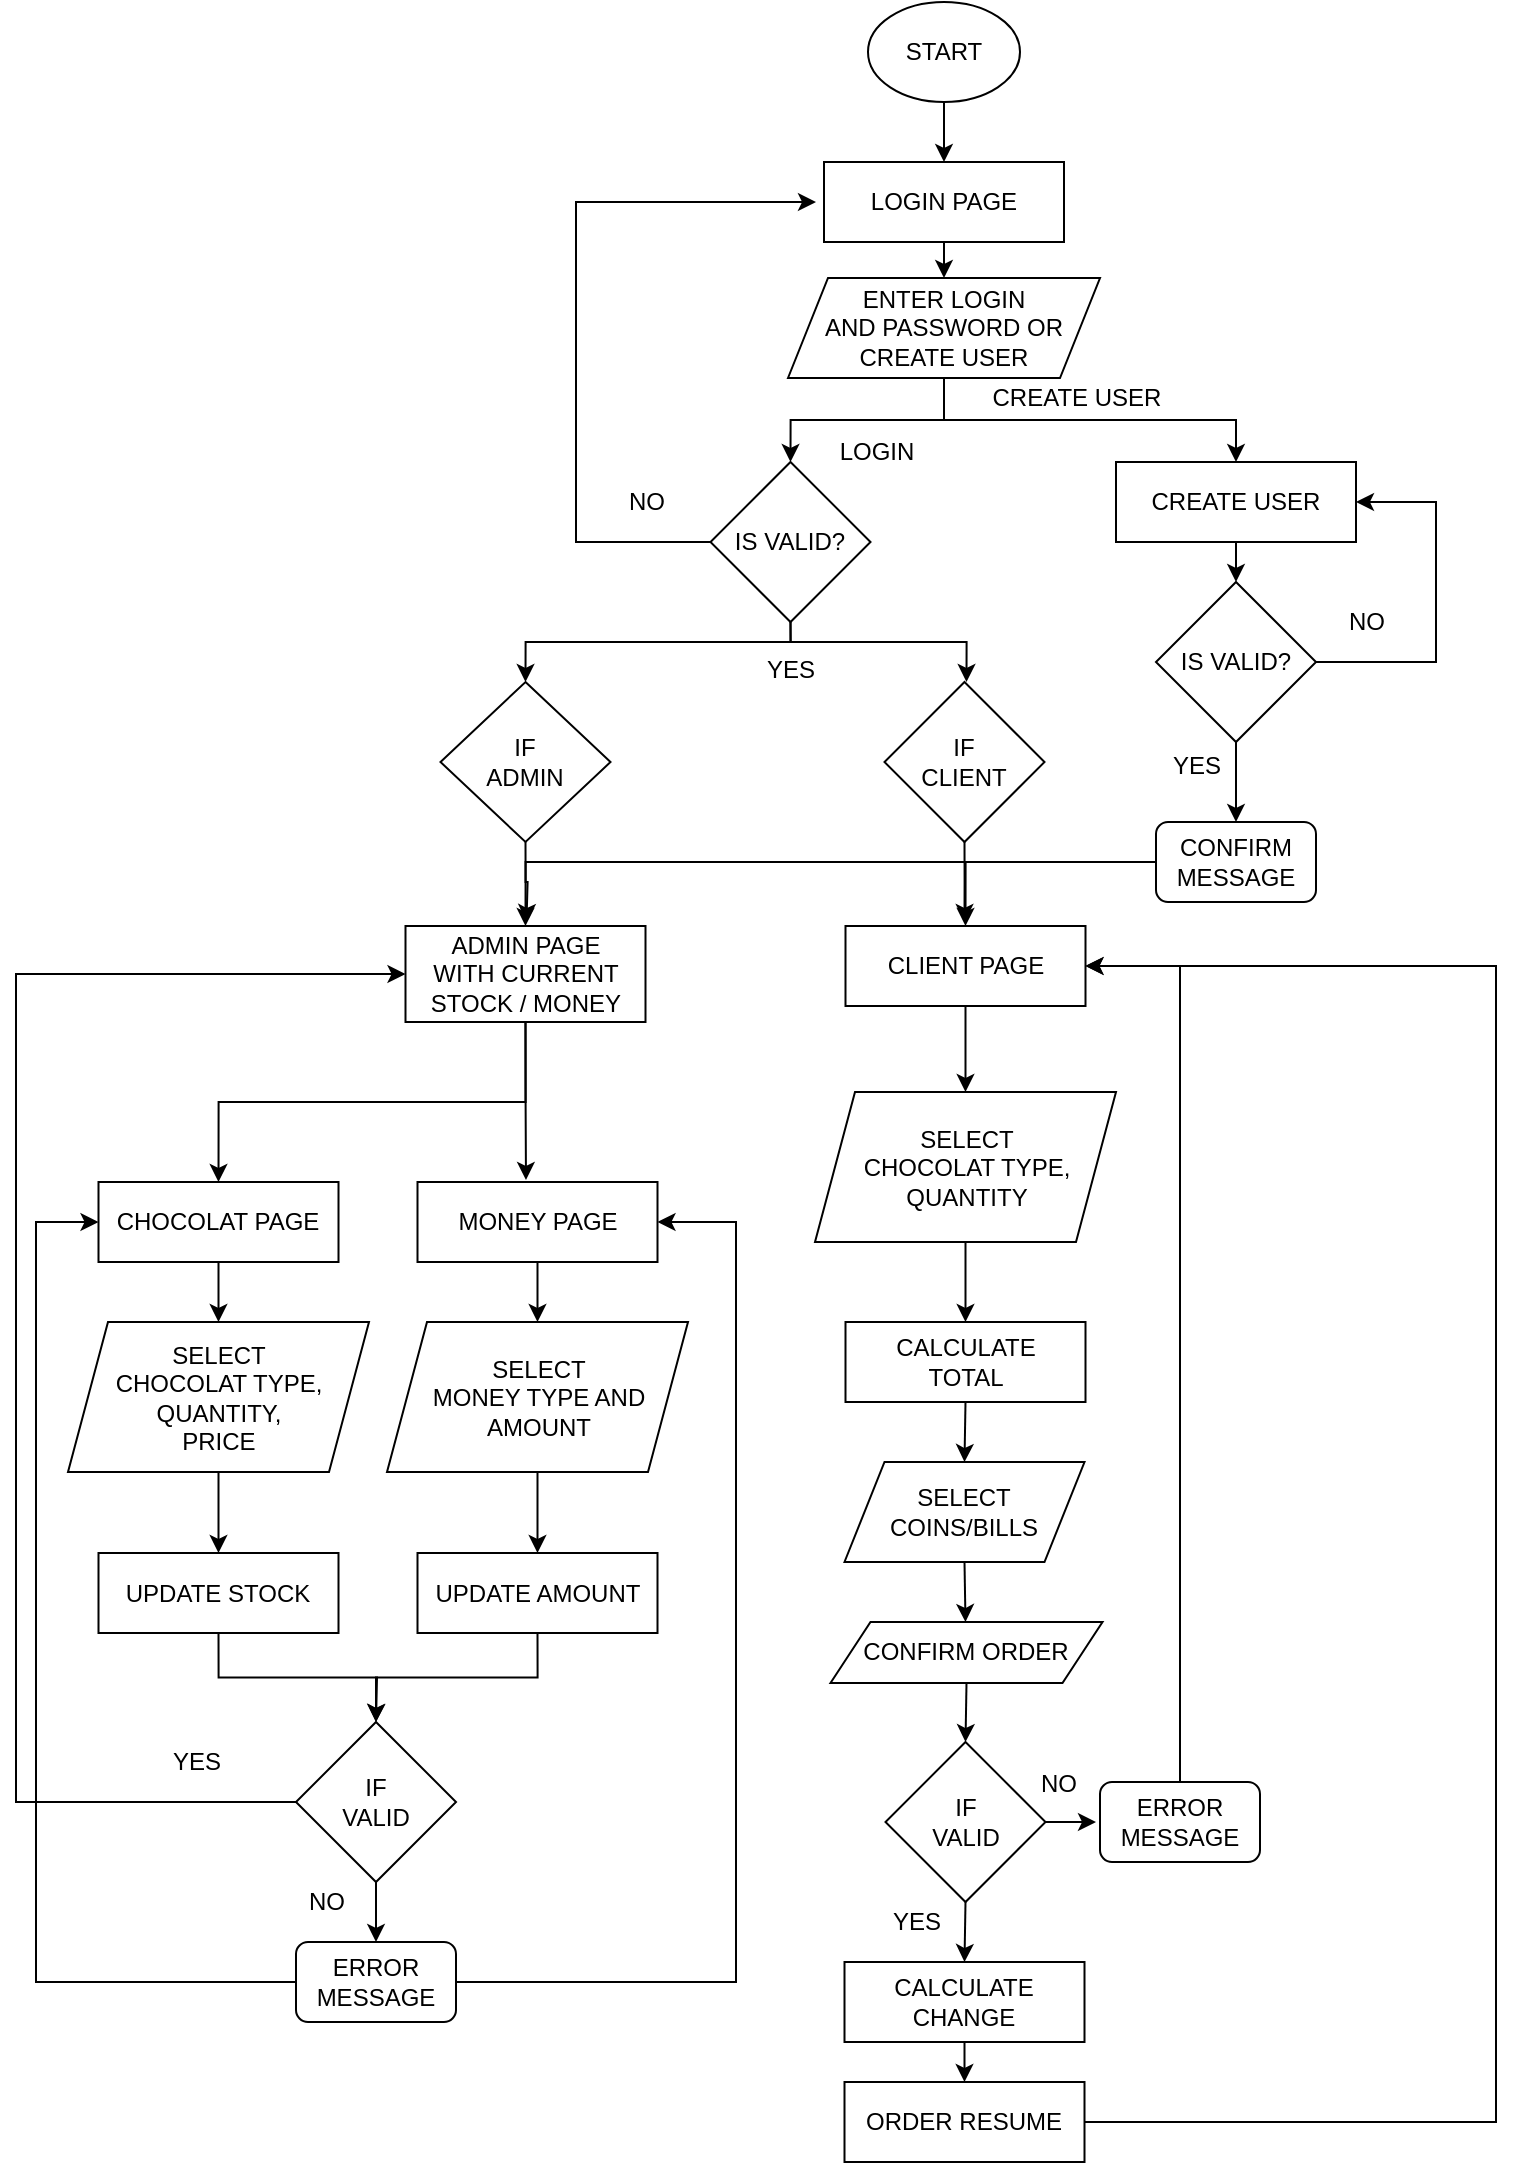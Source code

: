 <mxfile version="14.2.9" type="google"><diagram id="C5RBs43oDa-KdzZeNtuy" name="Page-1"><mxGraphModel dx="1422" dy="762" grid="1" gridSize="10" guides="1" tooltips="1" connect="1" arrows="1" fold="1" page="1" pageScale="1" pageWidth="827" pageHeight="1169" math="0" shadow="0"><root><mxCell id="WIyWlLk6GJQsqaUBKTNV-0"/><mxCell id="WIyWlLk6GJQsqaUBKTNV-1" parent="WIyWlLk6GJQsqaUBKTNV-0"/><mxCell id="yinE8b05jBKhpPG5c6Xp-26" style="edgeStyle=orthogonalEdgeStyle;rounded=0;orthogonalLoop=1;jettySize=auto;html=1;exitX=0.5;exitY=1;exitDx=0;exitDy=0;entryX=0.5;entryY=0;entryDx=0;entryDy=0;" parent="WIyWlLk6GJQsqaUBKTNV-1" source="yinE8b05jBKhpPG5c6Xp-0" target="yinE8b05jBKhpPG5c6Xp-1" edge="1"><mxGeometry relative="1" as="geometry"/></mxCell><mxCell id="yinE8b05jBKhpPG5c6Xp-0" value="START" style="ellipse;whiteSpace=wrap;html=1;" parent="WIyWlLk6GJQsqaUBKTNV-1" vertex="1"><mxGeometry x="446" y="40" width="76" height="50" as="geometry"/></mxCell><mxCell id="yinE8b05jBKhpPG5c6Xp-22" style="edgeStyle=orthogonalEdgeStyle;rounded=0;orthogonalLoop=1;jettySize=auto;html=1;exitX=0.5;exitY=1;exitDx=0;exitDy=0;entryX=0.5;entryY=0;entryDx=0;entryDy=0;" parent="WIyWlLk6GJQsqaUBKTNV-1" source="yinE8b05jBKhpPG5c6Xp-1" target="yinE8b05jBKhpPG5c6Xp-4" edge="1"><mxGeometry relative="1" as="geometry"/></mxCell><mxCell id="yinE8b05jBKhpPG5c6Xp-1" value="LOGIN PAGE" style="rounded=0;whiteSpace=wrap;html=1;" parent="WIyWlLk6GJQsqaUBKTNV-1" vertex="1"><mxGeometry x="424" y="120" width="120" height="40" as="geometry"/></mxCell><mxCell id="v8Qe9XAj3W7mVgaVhQCS-15" style="edgeStyle=orthogonalEdgeStyle;rounded=0;orthogonalLoop=1;jettySize=auto;html=1;exitX=0.5;exitY=1;exitDx=0;exitDy=0;entryX=0.5;entryY=0;entryDx=0;entryDy=0;" parent="WIyWlLk6GJQsqaUBKTNV-1" source="yinE8b05jBKhpPG5c6Xp-4" target="yinE8b05jBKhpPG5c6Xp-5" edge="1"><mxGeometry relative="1" as="geometry"><mxPoint x="484" y="260" as="targetPoint"/></mxGeometry></mxCell><mxCell id="v8Qe9XAj3W7mVgaVhQCS-18" style="edgeStyle=orthogonalEdgeStyle;rounded=0;orthogonalLoop=1;jettySize=auto;html=1;exitX=0.5;exitY=1;exitDx=0;exitDy=0;entryX=0.5;entryY=0;entryDx=0;entryDy=0;" parent="WIyWlLk6GJQsqaUBKTNV-1" source="yinE8b05jBKhpPG5c6Xp-4" target="v8Qe9XAj3W7mVgaVhQCS-17" edge="1"><mxGeometry relative="1" as="geometry"/></mxCell><mxCell id="yinE8b05jBKhpPG5c6Xp-4" value="ENTER LOGIN&lt;br&gt;AND PASSWORD OR&lt;br&gt;CREATE USER" style="shape=parallelogram;perimeter=parallelogramPerimeter;whiteSpace=wrap;html=1;fixedSize=1;" parent="WIyWlLk6GJQsqaUBKTNV-1" vertex="1"><mxGeometry x="406" y="178" width="156" height="50" as="geometry"/></mxCell><mxCell id="yinE8b05jBKhpPG5c6Xp-6" style="edgeStyle=orthogonalEdgeStyle;rounded=0;orthogonalLoop=1;jettySize=auto;html=1;exitX=0;exitY=0.5;exitDx=0;exitDy=0;" parent="WIyWlLk6GJQsqaUBKTNV-1" source="yinE8b05jBKhpPG5c6Xp-5" edge="1"><mxGeometry relative="1" as="geometry"><mxPoint x="420" y="140" as="targetPoint"/><Array as="points"><mxPoint x="300" y="310"/><mxPoint x="300" y="140"/></Array></mxGeometry></mxCell><mxCell id="yinE8b05jBKhpPG5c6Xp-10" style="edgeStyle=orthogonalEdgeStyle;rounded=0;orthogonalLoop=1;jettySize=auto;html=1;exitX=0.5;exitY=1;exitDx=0;exitDy=0;" parent="WIyWlLk6GJQsqaUBKTNV-1" source="yinE8b05jBKhpPG5c6Xp-5" edge="1"><mxGeometry relative="1" as="geometry"><mxPoint x="495.25" y="380" as="targetPoint"/><Array as="points"><mxPoint x="407" y="360"/><mxPoint x="495" y="360"/></Array></mxGeometry></mxCell><mxCell id="v8Qe9XAj3W7mVgaVhQCS-47" style="edgeStyle=orthogonalEdgeStyle;rounded=0;orthogonalLoop=1;jettySize=auto;html=1;exitX=0.5;exitY=1;exitDx=0;exitDy=0;entryX=0.5;entryY=0;entryDx=0;entryDy=0;" parent="WIyWlLk6GJQsqaUBKTNV-1" source="yinE8b05jBKhpPG5c6Xp-5" target="yinE8b05jBKhpPG5c6Xp-15" edge="1"><mxGeometry relative="1" as="geometry"><Array as="points"><mxPoint x="407" y="360"/><mxPoint x="275" y="360"/></Array></mxGeometry></mxCell><mxCell id="yinE8b05jBKhpPG5c6Xp-5" value="IS VALID?" style="rhombus;whiteSpace=wrap;html=1;" parent="WIyWlLk6GJQsqaUBKTNV-1" vertex="1"><mxGeometry x="367.25" y="270" width="80" height="80" as="geometry"/></mxCell><mxCell id="yinE8b05jBKhpPG5c6Xp-7" value="NO" style="text;html=1;align=center;verticalAlign=middle;resizable=0;points=[];autosize=1;" parent="WIyWlLk6GJQsqaUBKTNV-1" vertex="1"><mxGeometry x="320" y="280" width="30" height="20" as="geometry"/></mxCell><mxCell id="v8Qe9XAj3W7mVgaVhQCS-26" style="edgeStyle=orthogonalEdgeStyle;rounded=0;orthogonalLoop=1;jettySize=auto;html=1;exitX=0.5;exitY=1;exitDx=0;exitDy=0;entryX=0.5;entryY=0;entryDx=0;entryDy=0;" parent="WIyWlLk6GJQsqaUBKTNV-1" source="yinE8b05jBKhpPG5c6Xp-8" target="v8Qe9XAj3W7mVgaVhQCS-3" edge="1"><mxGeometry relative="1" as="geometry"><mxPoint x="200" y="590" as="targetPoint"/></mxGeometry></mxCell><mxCell id="v8Qe9XAj3W7mVgaVhQCS-27" style="edgeStyle=orthogonalEdgeStyle;rounded=0;orthogonalLoop=1;jettySize=auto;html=1;exitX=0.5;exitY=1;exitDx=0;exitDy=0;entryX=0.452;entryY=-0.025;entryDx=0;entryDy=0;entryPerimeter=0;" parent="WIyWlLk6GJQsqaUBKTNV-1" source="yinE8b05jBKhpPG5c6Xp-8" target="v8Qe9XAj3W7mVgaVhQCS-13" edge="1"><mxGeometry relative="1" as="geometry"/></mxCell><mxCell id="yinE8b05jBKhpPG5c6Xp-8" value="ADMIN PAGE&lt;br&gt;WITH CURRENT STOCK / MONEY" style="rounded=0;whiteSpace=wrap;html=1;" parent="WIyWlLk6GJQsqaUBKTNV-1" vertex="1"><mxGeometry x="214.75" y="502" width="120" height="48" as="geometry"/></mxCell><mxCell id="yinE8b05jBKhpPG5c6Xp-51" style="edgeStyle=orthogonalEdgeStyle;rounded=0;orthogonalLoop=1;jettySize=auto;html=1;exitX=0.5;exitY=1;exitDx=0;exitDy=0;entryX=0.5;entryY=0;entryDx=0;entryDy=0;" parent="WIyWlLk6GJQsqaUBKTNV-1" source="yinE8b05jBKhpPG5c6Xp-9" target="yinE8b05jBKhpPG5c6Xp-33" edge="1"><mxGeometry relative="1" as="geometry"/></mxCell><mxCell id="yinE8b05jBKhpPG5c6Xp-9" value="CLIENT PAGE" style="rounded=0;whiteSpace=wrap;html=1;" parent="WIyWlLk6GJQsqaUBKTNV-1" vertex="1"><mxGeometry x="434.75" y="502" width="120" height="40" as="geometry"/></mxCell><mxCell id="yinE8b05jBKhpPG5c6Xp-18" style="edgeStyle=orthogonalEdgeStyle;rounded=0;orthogonalLoop=1;jettySize=auto;html=1;exitX=0.5;exitY=1;exitDx=0;exitDy=0;" parent="WIyWlLk6GJQsqaUBKTNV-1" source="yinE8b05jBKhpPG5c6Xp-15" edge="1"><mxGeometry relative="1" as="geometry"><mxPoint x="275.25" y="500" as="targetPoint"/></mxGeometry></mxCell><mxCell id="yinE8b05jBKhpPG5c6Xp-15" value="IF&lt;br&gt;ADMIN" style="rhombus;whiteSpace=wrap;html=1;" parent="WIyWlLk6GJQsqaUBKTNV-1" vertex="1"><mxGeometry x="232.25" y="380" width="85" height="80" as="geometry"/></mxCell><mxCell id="yinE8b05jBKhpPG5c6Xp-20" style="edgeStyle=orthogonalEdgeStyle;rounded=0;orthogonalLoop=1;jettySize=auto;html=1;exitX=0.5;exitY=1;exitDx=0;exitDy=0;" parent="WIyWlLk6GJQsqaUBKTNV-1" source="yinE8b05jBKhpPG5c6Xp-16" edge="1"><mxGeometry relative="1" as="geometry"><mxPoint x="494.25" y="500" as="targetPoint"/></mxGeometry></mxCell><mxCell id="yinE8b05jBKhpPG5c6Xp-16" value="IF&lt;br&gt;CLIENT" style="rhombus;whiteSpace=wrap;html=1;" parent="WIyWlLk6GJQsqaUBKTNV-1" vertex="1"><mxGeometry x="454.25" y="380" width="80" height="80" as="geometry"/></mxCell><mxCell id="yinE8b05jBKhpPG5c6Xp-30" style="edgeStyle=orthogonalEdgeStyle;rounded=0;orthogonalLoop=1;jettySize=auto;html=1;exitX=0.5;exitY=1;exitDx=0;exitDy=0;entryX=0.5;entryY=0;entryDx=0;entryDy=0;" parent="WIyWlLk6GJQsqaUBKTNV-1" source="yinE8b05jBKhpPG5c6Xp-24" target="yinE8b05jBKhpPG5c6Xp-25" edge="1"><mxGeometry relative="1" as="geometry"/></mxCell><mxCell id="yinE8b05jBKhpPG5c6Xp-24" value="SELECT&lt;br&gt;CHOCOLAT TYPE,&lt;br&gt;QUANTITY,&lt;br&gt;PRICE" style="shape=parallelogram;perimeter=parallelogramPerimeter;whiteSpace=wrap;html=1;fixedSize=1;" parent="WIyWlLk6GJQsqaUBKTNV-1" vertex="1"><mxGeometry x="46" y="700" width="150.5" height="75" as="geometry"/></mxCell><mxCell id="v8Qe9XAj3W7mVgaVhQCS-32" style="edgeStyle=orthogonalEdgeStyle;rounded=0;orthogonalLoop=1;jettySize=auto;html=1;exitX=0.5;exitY=1;exitDx=0;exitDy=0;" parent="WIyWlLk6GJQsqaUBKTNV-1" source="yinE8b05jBKhpPG5c6Xp-25" edge="1"><mxGeometry relative="1" as="geometry"><mxPoint x="200" y="900" as="targetPoint"/></mxGeometry></mxCell><mxCell id="yinE8b05jBKhpPG5c6Xp-25" value="UPDATE STOCK" style="rounded=0;whiteSpace=wrap;html=1;" parent="WIyWlLk6GJQsqaUBKTNV-1" vertex="1"><mxGeometry x="61.25" y="815.5" width="120" height="40" as="geometry"/></mxCell><mxCell id="yinE8b05jBKhpPG5c6Xp-50" style="edgeStyle=orthogonalEdgeStyle;rounded=0;orthogonalLoop=1;jettySize=auto;html=1;exitX=0.5;exitY=1;exitDx=0;exitDy=0;entryX=0.5;entryY=0;entryDx=0;entryDy=0;" parent="WIyWlLk6GJQsqaUBKTNV-1" source="yinE8b05jBKhpPG5c6Xp-33" target="yinE8b05jBKhpPG5c6Xp-34" edge="1"><mxGeometry relative="1" as="geometry"/></mxCell><mxCell id="yinE8b05jBKhpPG5c6Xp-33" value="SELECT&lt;br&gt;CHOCOLAT TYPE,&lt;br&gt;QUANTITY" style="shape=parallelogram;perimeter=parallelogramPerimeter;whiteSpace=wrap;html=1;fixedSize=1;" parent="WIyWlLk6GJQsqaUBKTNV-1" vertex="1"><mxGeometry x="419.5" y="585" width="150.5" height="75" as="geometry"/></mxCell><mxCell id="yinE8b05jBKhpPG5c6Xp-49" style="edgeStyle=orthogonalEdgeStyle;rounded=0;orthogonalLoop=1;jettySize=auto;html=1;exitX=0.5;exitY=1;exitDx=0;exitDy=0;entryX=0.5;entryY=0;entryDx=0;entryDy=0;" parent="WIyWlLk6GJQsqaUBKTNV-1" source="yinE8b05jBKhpPG5c6Xp-34" edge="1"><mxGeometry relative="1" as="geometry"><mxPoint x="494.25" y="770" as="targetPoint"/></mxGeometry></mxCell><mxCell id="yinE8b05jBKhpPG5c6Xp-34" value="CALCULATE&lt;br&gt;TOTAL" style="rounded=0;whiteSpace=wrap;html=1;" parent="WIyWlLk6GJQsqaUBKTNV-1" vertex="1"><mxGeometry x="434.75" y="700" width="120" height="40" as="geometry"/></mxCell><mxCell id="yinE8b05jBKhpPG5c6Xp-48" style="edgeStyle=orthogonalEdgeStyle;rounded=0;orthogonalLoop=1;jettySize=auto;html=1;exitX=0.5;exitY=1;exitDx=0;exitDy=0;entryX=0.5;entryY=0;entryDx=0;entryDy=0;" parent="WIyWlLk6GJQsqaUBKTNV-1" edge="1"><mxGeometry relative="1" as="geometry"><mxPoint x="494.75" y="850" as="targetPoint"/><mxPoint x="494.25" y="820" as="sourcePoint"/></mxGeometry></mxCell><mxCell id="yinE8b05jBKhpPG5c6Xp-52" value="YES" style="text;html=1;align=center;verticalAlign=middle;resizable=0;points=[];autosize=1;" parent="WIyWlLk6GJQsqaUBKTNV-1" vertex="1"><mxGeometry x="387.25" y="364" width="40" height="20" as="geometry"/></mxCell><mxCell id="v8Qe9XAj3W7mVgaVhQCS-4" style="edgeStyle=orthogonalEdgeStyle;rounded=0;orthogonalLoop=1;jettySize=auto;html=1;exitX=0.5;exitY=1;exitDx=0;exitDy=0;entryX=0.5;entryY=0;entryDx=0;entryDy=0;" parent="WIyWlLk6GJQsqaUBKTNV-1" source="v8Qe9XAj3W7mVgaVhQCS-3" target="yinE8b05jBKhpPG5c6Xp-24" edge="1"><mxGeometry relative="1" as="geometry"/></mxCell><mxCell id="v8Qe9XAj3W7mVgaVhQCS-3" value="CHOCOLAT PAGE" style="rounded=0;whiteSpace=wrap;html=1;" parent="WIyWlLk6GJQsqaUBKTNV-1" vertex="1"><mxGeometry x="61.25" y="630" width="120" height="40" as="geometry"/></mxCell><mxCell id="v8Qe9XAj3W7mVgaVhQCS-5" style="edgeStyle=orthogonalEdgeStyle;rounded=0;orthogonalLoop=1;jettySize=auto;html=1;exitX=0.5;exitY=1;exitDx=0;exitDy=0;entryX=0.5;entryY=0;entryDx=0;entryDy=0;" parent="WIyWlLk6GJQsqaUBKTNV-1" source="v8Qe9XAj3W7mVgaVhQCS-6" target="v8Qe9XAj3W7mVgaVhQCS-8" edge="1"><mxGeometry relative="1" as="geometry"/></mxCell><mxCell id="v8Qe9XAj3W7mVgaVhQCS-6" value="SELECT&lt;br&gt;MONEY TYPE AND AMOUNT" style="shape=parallelogram;perimeter=parallelogramPerimeter;whiteSpace=wrap;html=1;fixedSize=1;" parent="WIyWlLk6GJQsqaUBKTNV-1" vertex="1"><mxGeometry x="205.5" y="700" width="150.5" height="75" as="geometry"/></mxCell><mxCell id="v8Qe9XAj3W7mVgaVhQCS-31" style="edgeStyle=orthogonalEdgeStyle;rounded=0;orthogonalLoop=1;jettySize=auto;html=1;exitX=0.5;exitY=1;exitDx=0;exitDy=0;entryX=0.5;entryY=0;entryDx=0;entryDy=0;" parent="WIyWlLk6GJQsqaUBKTNV-1" source="v8Qe9XAj3W7mVgaVhQCS-8" target="v8Qe9XAj3W7mVgaVhQCS-30" edge="1"><mxGeometry relative="1" as="geometry"/></mxCell><mxCell id="v8Qe9XAj3W7mVgaVhQCS-8" value="UPDATE AMOUNT" style="rounded=0;whiteSpace=wrap;html=1;" parent="WIyWlLk6GJQsqaUBKTNV-1" vertex="1"><mxGeometry x="220.75" y="815.5" width="120" height="40" as="geometry"/></mxCell><mxCell id="v8Qe9XAj3W7mVgaVhQCS-12" style="edgeStyle=orthogonalEdgeStyle;rounded=0;orthogonalLoop=1;jettySize=auto;html=1;exitX=0.5;exitY=1;exitDx=0;exitDy=0;entryX=0.5;entryY=0;entryDx=0;entryDy=0;" parent="WIyWlLk6GJQsqaUBKTNV-1" source="v8Qe9XAj3W7mVgaVhQCS-13" target="v8Qe9XAj3W7mVgaVhQCS-6" edge="1"><mxGeometry relative="1" as="geometry"/></mxCell><mxCell id="v8Qe9XAj3W7mVgaVhQCS-13" value="MONEY PAGE" style="rounded=0;whiteSpace=wrap;html=1;" parent="WIyWlLk6GJQsqaUBKTNV-1" vertex="1"><mxGeometry x="220.75" y="630" width="120" height="40" as="geometry"/></mxCell><mxCell id="v8Qe9XAj3W7mVgaVhQCS-16" value="LOGIN" style="text;html=1;align=center;verticalAlign=middle;resizable=0;points=[];autosize=1;" parent="WIyWlLk6GJQsqaUBKTNV-1" vertex="1"><mxGeometry x="425" y="255" width="50" height="20" as="geometry"/></mxCell><mxCell id="v8Qe9XAj3W7mVgaVhQCS-23" style="edgeStyle=orthogonalEdgeStyle;rounded=0;orthogonalLoop=1;jettySize=auto;html=1;exitX=0.5;exitY=1;exitDx=0;exitDy=0;entryX=0.5;entryY=0;entryDx=0;entryDy=0;" parent="WIyWlLk6GJQsqaUBKTNV-1" source="v8Qe9XAj3W7mVgaVhQCS-17" target="v8Qe9XAj3W7mVgaVhQCS-20" edge="1"><mxGeometry relative="1" as="geometry"/></mxCell><mxCell id="v8Qe9XAj3W7mVgaVhQCS-17" value="CREATE USER" style="rounded=0;whiteSpace=wrap;html=1;" parent="WIyWlLk6GJQsqaUBKTNV-1" vertex="1"><mxGeometry x="570" y="270" width="120" height="40" as="geometry"/></mxCell><mxCell id="v8Qe9XAj3W7mVgaVhQCS-19" value="CREATE USER" style="text;html=1;align=center;verticalAlign=middle;resizable=0;points=[];autosize=1;" parent="WIyWlLk6GJQsqaUBKTNV-1" vertex="1"><mxGeometry x="500" y="228" width="100" height="20" as="geometry"/></mxCell><mxCell id="v8Qe9XAj3W7mVgaVhQCS-24" style="edgeStyle=orthogonalEdgeStyle;rounded=0;orthogonalLoop=1;jettySize=auto;html=1;exitX=1;exitY=0.5;exitDx=0;exitDy=0;entryX=1;entryY=0.5;entryDx=0;entryDy=0;" parent="WIyWlLk6GJQsqaUBKTNV-1" source="v8Qe9XAj3W7mVgaVhQCS-20" target="v8Qe9XAj3W7mVgaVhQCS-17" edge="1"><mxGeometry relative="1" as="geometry"><Array as="points"><mxPoint x="730" y="370"/><mxPoint x="730" y="290"/></Array></mxGeometry></mxCell><mxCell id="v8Qe9XAj3W7mVgaVhQCS-58" style="edgeStyle=orthogonalEdgeStyle;rounded=0;orthogonalLoop=1;jettySize=auto;html=1;exitX=0.5;exitY=1;exitDx=0;exitDy=0;entryX=0.5;entryY=0;entryDx=0;entryDy=0;" parent="WIyWlLk6GJQsqaUBKTNV-1" source="v8Qe9XAj3W7mVgaVhQCS-20" target="v8Qe9XAj3W7mVgaVhQCS-57" edge="1"><mxGeometry relative="1" as="geometry"/></mxCell><mxCell id="v8Qe9XAj3W7mVgaVhQCS-20" value="IS VALID?" style="rhombus;whiteSpace=wrap;html=1;" parent="WIyWlLk6GJQsqaUBKTNV-1" vertex="1"><mxGeometry x="590" y="330" width="80" height="80" as="geometry"/></mxCell><mxCell id="v8Qe9XAj3W7mVgaVhQCS-22" value="YES" style="text;html=1;align=center;verticalAlign=middle;resizable=0;points=[];autosize=1;" parent="WIyWlLk6GJQsqaUBKTNV-1" vertex="1"><mxGeometry x="590" y="412" width="40" height="20" as="geometry"/></mxCell><mxCell id="v8Qe9XAj3W7mVgaVhQCS-25" value="NO" style="text;html=1;align=center;verticalAlign=middle;resizable=0;points=[];autosize=1;" parent="WIyWlLk6GJQsqaUBKTNV-1" vertex="1"><mxGeometry x="680" y="340" width="30" height="20" as="geometry"/></mxCell><mxCell id="v8Qe9XAj3W7mVgaVhQCS-33" style="edgeStyle=orthogonalEdgeStyle;rounded=0;orthogonalLoop=1;jettySize=auto;html=1;exitX=0;exitY=0.5;exitDx=0;exitDy=0;entryX=0;entryY=0.5;entryDx=0;entryDy=0;" parent="WIyWlLk6GJQsqaUBKTNV-1" source="v8Qe9XAj3W7mVgaVhQCS-30" target="yinE8b05jBKhpPG5c6Xp-8" edge="1"><mxGeometry relative="1" as="geometry"><Array as="points"><mxPoint x="20" y="940"/><mxPoint x="20" y="526"/></Array></mxGeometry></mxCell><mxCell id="v8Qe9XAj3W7mVgaVhQCS-36" style="edgeStyle=orthogonalEdgeStyle;rounded=0;orthogonalLoop=1;jettySize=auto;html=1;exitX=0.5;exitY=1;exitDx=0;exitDy=0;entryX=0.5;entryY=0;entryDx=0;entryDy=0;" parent="WIyWlLk6GJQsqaUBKTNV-1" source="v8Qe9XAj3W7mVgaVhQCS-30" target="v8Qe9XAj3W7mVgaVhQCS-35" edge="1"><mxGeometry relative="1" as="geometry"/></mxCell><mxCell id="v8Qe9XAj3W7mVgaVhQCS-30" value="IF&lt;br&gt;VALID" style="rhombus;whiteSpace=wrap;html=1;" parent="WIyWlLk6GJQsqaUBKTNV-1" vertex="1"><mxGeometry x="160" y="900" width="80" height="80" as="geometry"/></mxCell><mxCell id="v8Qe9XAj3W7mVgaVhQCS-34" value="YES" style="text;html=1;align=center;verticalAlign=middle;resizable=0;points=[];autosize=1;" parent="WIyWlLk6GJQsqaUBKTNV-1" vertex="1"><mxGeometry x="90" y="910" width="40" height="20" as="geometry"/></mxCell><mxCell id="v8Qe9XAj3W7mVgaVhQCS-38" style="edgeStyle=orthogonalEdgeStyle;rounded=0;orthogonalLoop=1;jettySize=auto;html=1;exitX=1;exitY=0.5;exitDx=0;exitDy=0;entryX=1;entryY=0.5;entryDx=0;entryDy=0;" parent="WIyWlLk6GJQsqaUBKTNV-1" source="v8Qe9XAj3W7mVgaVhQCS-35" target="v8Qe9XAj3W7mVgaVhQCS-13" edge="1"><mxGeometry relative="1" as="geometry"><Array as="points"><mxPoint x="380" y="1030"/><mxPoint x="380" y="650"/></Array></mxGeometry></mxCell><mxCell id="v8Qe9XAj3W7mVgaVhQCS-39" style="edgeStyle=orthogonalEdgeStyle;rounded=0;orthogonalLoop=1;jettySize=auto;html=1;exitX=0;exitY=0.5;exitDx=0;exitDy=0;entryX=0;entryY=0.5;entryDx=0;entryDy=0;" parent="WIyWlLk6GJQsqaUBKTNV-1" source="v8Qe9XAj3W7mVgaVhQCS-35" target="v8Qe9XAj3W7mVgaVhQCS-3" edge="1"><mxGeometry relative="1" as="geometry"><Array as="points"><mxPoint x="30" y="1030"/><mxPoint x="30" y="650"/></Array></mxGeometry></mxCell><mxCell id="v8Qe9XAj3W7mVgaVhQCS-35" value="ERROR MESSAGE" style="rounded=1;whiteSpace=wrap;html=1;" parent="WIyWlLk6GJQsqaUBKTNV-1" vertex="1"><mxGeometry x="160" y="1010" width="80" height="40" as="geometry"/></mxCell><mxCell id="v8Qe9XAj3W7mVgaVhQCS-43" style="edgeStyle=orthogonalEdgeStyle;rounded=0;orthogonalLoop=1;jettySize=auto;html=1;exitX=0.5;exitY=1;exitDx=0;exitDy=0;entryX=0.5;entryY=0;entryDx=0;entryDy=0;" parent="WIyWlLk6GJQsqaUBKTNV-1" source="v8Qe9XAj3W7mVgaVhQCS-40" target="v8Qe9XAj3W7mVgaVhQCS-41" edge="1"><mxGeometry relative="1" as="geometry"/></mxCell><mxCell id="v8Qe9XAj3W7mVgaVhQCS-40" value="CONFIRM ORDER" style="shape=parallelogram;perimeter=parallelogramPerimeter;whiteSpace=wrap;html=1;fixedSize=1;" parent="WIyWlLk6GJQsqaUBKTNV-1" vertex="1"><mxGeometry x="427.25" y="850" width="136" height="30.5" as="geometry"/></mxCell><mxCell id="v8Qe9XAj3W7mVgaVhQCS-45" style="edgeStyle=orthogonalEdgeStyle;rounded=0;orthogonalLoop=1;jettySize=auto;html=1;exitX=0.5;exitY=1;exitDx=0;exitDy=0;entryX=0.5;entryY=0;entryDx=0;entryDy=0;" parent="WIyWlLk6GJQsqaUBKTNV-1" source="v8Qe9XAj3W7mVgaVhQCS-41" target="v8Qe9XAj3W7mVgaVhQCS-44" edge="1"><mxGeometry relative="1" as="geometry"/></mxCell><mxCell id="v8Qe9XAj3W7mVgaVhQCS-52" style="edgeStyle=orthogonalEdgeStyle;rounded=0;orthogonalLoop=1;jettySize=auto;html=1;exitX=1;exitY=0.5;exitDx=0;exitDy=0;" parent="WIyWlLk6GJQsqaUBKTNV-1" source="v8Qe9XAj3W7mVgaVhQCS-41" edge="1"><mxGeometry relative="1" as="geometry"><mxPoint x="560" y="950" as="targetPoint"/></mxGeometry></mxCell><mxCell id="v8Qe9XAj3W7mVgaVhQCS-41" value="IF&lt;br&gt;VALID" style="rhombus;whiteSpace=wrap;html=1;" parent="WIyWlLk6GJQsqaUBKTNV-1" vertex="1"><mxGeometry x="454.75" y="910" width="80" height="80" as="geometry"/></mxCell><mxCell id="v8Qe9XAj3W7mVgaVhQCS-49" style="edgeStyle=orthogonalEdgeStyle;rounded=0;orthogonalLoop=1;jettySize=auto;html=1;exitX=0.5;exitY=1;exitDx=0;exitDy=0;entryX=0.5;entryY=0;entryDx=0;entryDy=0;" parent="WIyWlLk6GJQsqaUBKTNV-1" source="v8Qe9XAj3W7mVgaVhQCS-44" target="v8Qe9XAj3W7mVgaVhQCS-48" edge="1"><mxGeometry relative="1" as="geometry"/></mxCell><mxCell id="v8Qe9XAj3W7mVgaVhQCS-44" value="CALCULATE&lt;br&gt;CHANGE" style="rounded=0;whiteSpace=wrap;html=1;" parent="WIyWlLk6GJQsqaUBKTNV-1" vertex="1"><mxGeometry x="434.25" y="1020" width="120" height="40" as="geometry"/></mxCell><mxCell id="v8Qe9XAj3W7mVgaVhQCS-51" style="edgeStyle=orthogonalEdgeStyle;rounded=0;orthogonalLoop=1;jettySize=auto;html=1;exitX=1;exitY=0.5;exitDx=0;exitDy=0;entryX=1;entryY=0.5;entryDx=0;entryDy=0;" parent="WIyWlLk6GJQsqaUBKTNV-1" source="v8Qe9XAj3W7mVgaVhQCS-48" target="yinE8b05jBKhpPG5c6Xp-9" edge="1"><mxGeometry relative="1" as="geometry"><Array as="points"><mxPoint x="760" y="1100"/><mxPoint x="760" y="522"/></Array></mxGeometry></mxCell><mxCell id="v8Qe9XAj3W7mVgaVhQCS-48" value="ORDER RESUME" style="rounded=0;whiteSpace=wrap;html=1;" parent="WIyWlLk6GJQsqaUBKTNV-1" vertex="1"><mxGeometry x="434.25" y="1080" width="120" height="40" as="geometry"/></mxCell><mxCell id="v8Qe9XAj3W7mVgaVhQCS-54" style="edgeStyle=orthogonalEdgeStyle;rounded=0;orthogonalLoop=1;jettySize=auto;html=1;exitX=0.5;exitY=0;exitDx=0;exitDy=0;entryX=1;entryY=0.5;entryDx=0;entryDy=0;" parent="WIyWlLk6GJQsqaUBKTNV-1" source="v8Qe9XAj3W7mVgaVhQCS-53" target="yinE8b05jBKhpPG5c6Xp-9" edge="1"><mxGeometry relative="1" as="geometry"/></mxCell><mxCell id="v8Qe9XAj3W7mVgaVhQCS-53" value="ERROR MESSAGE" style="rounded=1;whiteSpace=wrap;html=1;" parent="WIyWlLk6GJQsqaUBKTNV-1" vertex="1"><mxGeometry x="562" y="930" width="80" height="40" as="geometry"/></mxCell><mxCell id="v8Qe9XAj3W7mVgaVhQCS-55" value="YES" style="text;html=1;align=center;verticalAlign=middle;resizable=0;points=[];autosize=1;" parent="WIyWlLk6GJQsqaUBKTNV-1" vertex="1"><mxGeometry x="450" y="990" width="40" height="20" as="geometry"/></mxCell><mxCell id="v8Qe9XAj3W7mVgaVhQCS-56" value="NO" style="text;html=1;align=center;verticalAlign=middle;resizable=0;points=[];autosize=1;" parent="WIyWlLk6GJQsqaUBKTNV-1" vertex="1"><mxGeometry x="526" y="921" width="30" height="20" as="geometry"/></mxCell><mxCell id="v8Qe9XAj3W7mVgaVhQCS-59" style="edgeStyle=orthogonalEdgeStyle;rounded=0;orthogonalLoop=1;jettySize=auto;html=1;exitX=0;exitY=0.5;exitDx=0;exitDy=0;entryX=0.5;entryY=0;entryDx=0;entryDy=0;" parent="WIyWlLk6GJQsqaUBKTNV-1" source="v8Qe9XAj3W7mVgaVhQCS-57" target="yinE8b05jBKhpPG5c6Xp-9" edge="1"><mxGeometry relative="1" as="geometry"><Array as="points"><mxPoint x="590" y="470"/><mxPoint x="495" y="470"/></Array></mxGeometry></mxCell><mxCell id="v8Qe9XAj3W7mVgaVhQCS-60" style="edgeStyle=orthogonalEdgeStyle;rounded=0;orthogonalLoop=1;jettySize=auto;html=1;exitX=0;exitY=0.5;exitDx=0;exitDy=0;entryX=0.5;entryY=0;entryDx=0;entryDy=0;" parent="WIyWlLk6GJQsqaUBKTNV-1" source="v8Qe9XAj3W7mVgaVhQCS-57" target="yinE8b05jBKhpPG5c6Xp-8" edge="1"><mxGeometry relative="1" as="geometry"/></mxCell><mxCell id="v8Qe9XAj3W7mVgaVhQCS-57" value="CONFIRM&lt;br&gt;MESSAGE" style="rounded=1;whiteSpace=wrap;html=1;" parent="WIyWlLk6GJQsqaUBKTNV-1" vertex="1"><mxGeometry x="590" y="450" width="80" height="40" as="geometry"/></mxCell><mxCell id="yMRicJNllOGiRdpxSD4o-0" value="NO" style="text;html=1;align=center;verticalAlign=middle;resizable=0;points=[];autosize=1;" parent="WIyWlLk6GJQsqaUBKTNV-1" vertex="1"><mxGeometry x="160" y="980" width="30" height="20" as="geometry"/></mxCell><mxCell id="xGeWg1hSFv2zp_PLYeYz-0" value="SELECT COINS/BILLS" style="shape=parallelogram;perimeter=parallelogramPerimeter;whiteSpace=wrap;html=1;fixedSize=1;" vertex="1" parent="WIyWlLk6GJQsqaUBKTNV-1"><mxGeometry x="434.25" y="770" width="120" height="50" as="geometry"/></mxCell></root></mxGraphModel></diagram></mxfile>